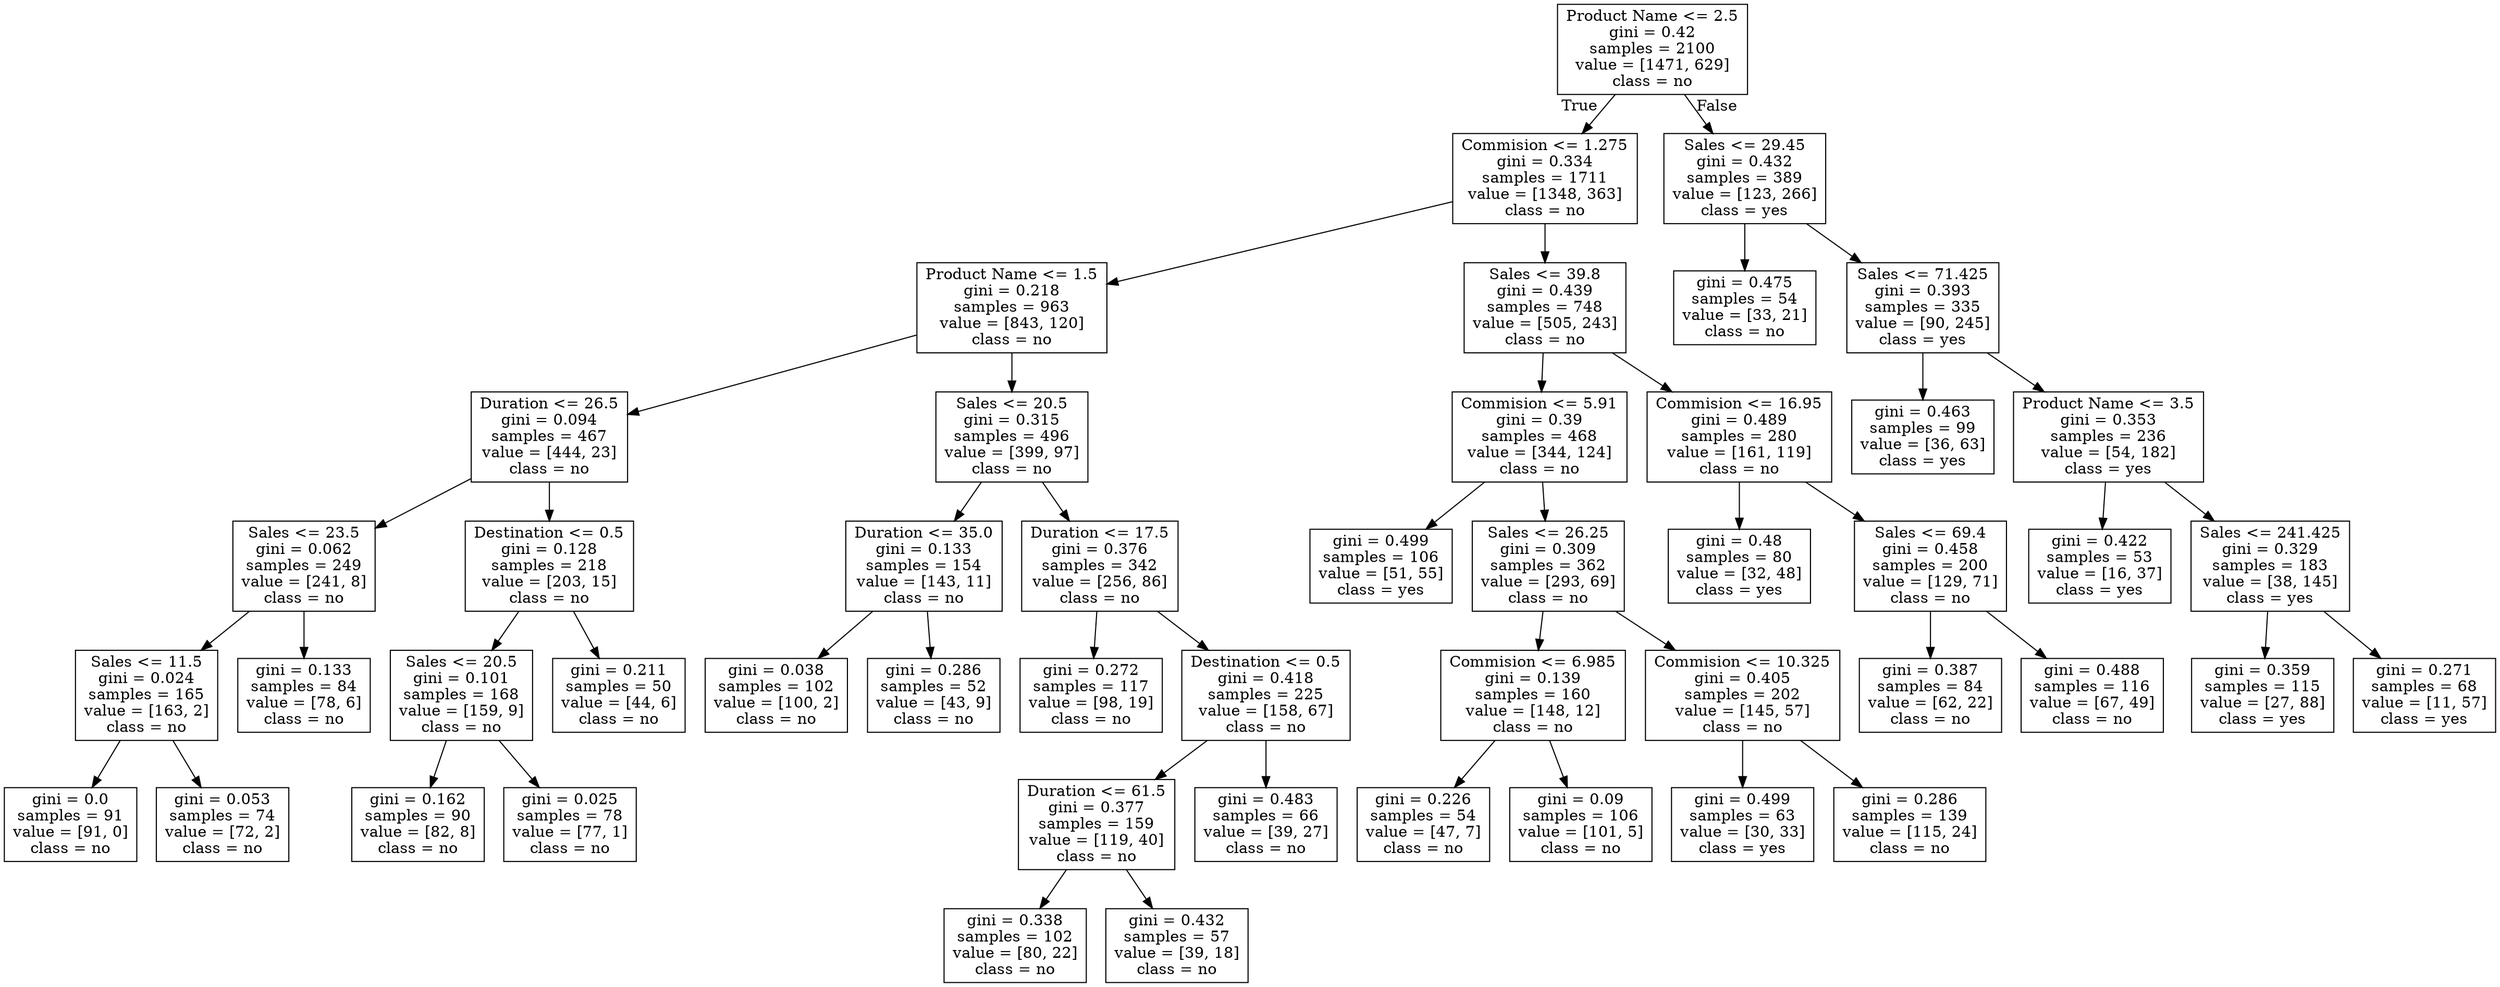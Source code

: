 digraph Tree {
node [shape=box] ;
0 [label="Product Name <= 2.5\ngini = 0.42\nsamples = 2100\nvalue = [1471, 629]\nclass = no"] ;
1 [label="Commision <= 1.275\ngini = 0.334\nsamples = 1711\nvalue = [1348, 363]\nclass = no"] ;
0 -> 1 [labeldistance=2.5, labelangle=45, headlabel="True"] ;
2 [label="Product Name <= 1.5\ngini = 0.218\nsamples = 963\nvalue = [843, 120]\nclass = no"] ;
1 -> 2 ;
3 [label="Duration <= 26.5\ngini = 0.094\nsamples = 467\nvalue = [444, 23]\nclass = no"] ;
2 -> 3 ;
4 [label="Sales <= 23.5\ngini = 0.062\nsamples = 249\nvalue = [241, 8]\nclass = no"] ;
3 -> 4 ;
5 [label="Sales <= 11.5\ngini = 0.024\nsamples = 165\nvalue = [163, 2]\nclass = no"] ;
4 -> 5 ;
6 [label="gini = 0.0\nsamples = 91\nvalue = [91, 0]\nclass = no"] ;
5 -> 6 ;
7 [label="gini = 0.053\nsamples = 74\nvalue = [72, 2]\nclass = no"] ;
5 -> 7 ;
8 [label="gini = 0.133\nsamples = 84\nvalue = [78, 6]\nclass = no"] ;
4 -> 8 ;
9 [label="Destination <= 0.5\ngini = 0.128\nsamples = 218\nvalue = [203, 15]\nclass = no"] ;
3 -> 9 ;
10 [label="Sales <= 20.5\ngini = 0.101\nsamples = 168\nvalue = [159, 9]\nclass = no"] ;
9 -> 10 ;
11 [label="gini = 0.162\nsamples = 90\nvalue = [82, 8]\nclass = no"] ;
10 -> 11 ;
12 [label="gini = 0.025\nsamples = 78\nvalue = [77, 1]\nclass = no"] ;
10 -> 12 ;
13 [label="gini = 0.211\nsamples = 50\nvalue = [44, 6]\nclass = no"] ;
9 -> 13 ;
14 [label="Sales <= 20.5\ngini = 0.315\nsamples = 496\nvalue = [399, 97]\nclass = no"] ;
2 -> 14 ;
15 [label="Duration <= 35.0\ngini = 0.133\nsamples = 154\nvalue = [143, 11]\nclass = no"] ;
14 -> 15 ;
16 [label="gini = 0.038\nsamples = 102\nvalue = [100, 2]\nclass = no"] ;
15 -> 16 ;
17 [label="gini = 0.286\nsamples = 52\nvalue = [43, 9]\nclass = no"] ;
15 -> 17 ;
18 [label="Duration <= 17.5\ngini = 0.376\nsamples = 342\nvalue = [256, 86]\nclass = no"] ;
14 -> 18 ;
19 [label="gini = 0.272\nsamples = 117\nvalue = [98, 19]\nclass = no"] ;
18 -> 19 ;
20 [label="Destination <= 0.5\ngini = 0.418\nsamples = 225\nvalue = [158, 67]\nclass = no"] ;
18 -> 20 ;
21 [label="Duration <= 61.5\ngini = 0.377\nsamples = 159\nvalue = [119, 40]\nclass = no"] ;
20 -> 21 ;
22 [label="gini = 0.338\nsamples = 102\nvalue = [80, 22]\nclass = no"] ;
21 -> 22 ;
23 [label="gini = 0.432\nsamples = 57\nvalue = [39, 18]\nclass = no"] ;
21 -> 23 ;
24 [label="gini = 0.483\nsamples = 66\nvalue = [39, 27]\nclass = no"] ;
20 -> 24 ;
25 [label="Sales <= 39.8\ngini = 0.439\nsamples = 748\nvalue = [505, 243]\nclass = no"] ;
1 -> 25 ;
26 [label="Commision <= 5.91\ngini = 0.39\nsamples = 468\nvalue = [344, 124]\nclass = no"] ;
25 -> 26 ;
27 [label="gini = 0.499\nsamples = 106\nvalue = [51, 55]\nclass = yes"] ;
26 -> 27 ;
28 [label="Sales <= 26.25\ngini = 0.309\nsamples = 362\nvalue = [293, 69]\nclass = no"] ;
26 -> 28 ;
29 [label="Commision <= 6.985\ngini = 0.139\nsamples = 160\nvalue = [148, 12]\nclass = no"] ;
28 -> 29 ;
30 [label="gini = 0.226\nsamples = 54\nvalue = [47, 7]\nclass = no"] ;
29 -> 30 ;
31 [label="gini = 0.09\nsamples = 106\nvalue = [101, 5]\nclass = no"] ;
29 -> 31 ;
32 [label="Commision <= 10.325\ngini = 0.405\nsamples = 202\nvalue = [145, 57]\nclass = no"] ;
28 -> 32 ;
33 [label="gini = 0.499\nsamples = 63\nvalue = [30, 33]\nclass = yes"] ;
32 -> 33 ;
34 [label="gini = 0.286\nsamples = 139\nvalue = [115, 24]\nclass = no"] ;
32 -> 34 ;
35 [label="Commision <= 16.95\ngini = 0.489\nsamples = 280\nvalue = [161, 119]\nclass = no"] ;
25 -> 35 ;
36 [label="gini = 0.48\nsamples = 80\nvalue = [32, 48]\nclass = yes"] ;
35 -> 36 ;
37 [label="Sales <= 69.4\ngini = 0.458\nsamples = 200\nvalue = [129, 71]\nclass = no"] ;
35 -> 37 ;
38 [label="gini = 0.387\nsamples = 84\nvalue = [62, 22]\nclass = no"] ;
37 -> 38 ;
39 [label="gini = 0.488\nsamples = 116\nvalue = [67, 49]\nclass = no"] ;
37 -> 39 ;
40 [label="Sales <= 29.45\ngini = 0.432\nsamples = 389\nvalue = [123, 266]\nclass = yes"] ;
0 -> 40 [labeldistance=2.5, labelangle=-45, headlabel="False"] ;
41 [label="gini = 0.475\nsamples = 54\nvalue = [33, 21]\nclass = no"] ;
40 -> 41 ;
42 [label="Sales <= 71.425\ngini = 0.393\nsamples = 335\nvalue = [90, 245]\nclass = yes"] ;
40 -> 42 ;
43 [label="gini = 0.463\nsamples = 99\nvalue = [36, 63]\nclass = yes"] ;
42 -> 43 ;
44 [label="Product Name <= 3.5\ngini = 0.353\nsamples = 236\nvalue = [54, 182]\nclass = yes"] ;
42 -> 44 ;
45 [label="gini = 0.422\nsamples = 53\nvalue = [16, 37]\nclass = yes"] ;
44 -> 45 ;
46 [label="Sales <= 241.425\ngini = 0.329\nsamples = 183\nvalue = [38, 145]\nclass = yes"] ;
44 -> 46 ;
47 [label="gini = 0.359\nsamples = 115\nvalue = [27, 88]\nclass = yes"] ;
46 -> 47 ;
48 [label="gini = 0.271\nsamples = 68\nvalue = [11, 57]\nclass = yes"] ;
46 -> 48 ;
}